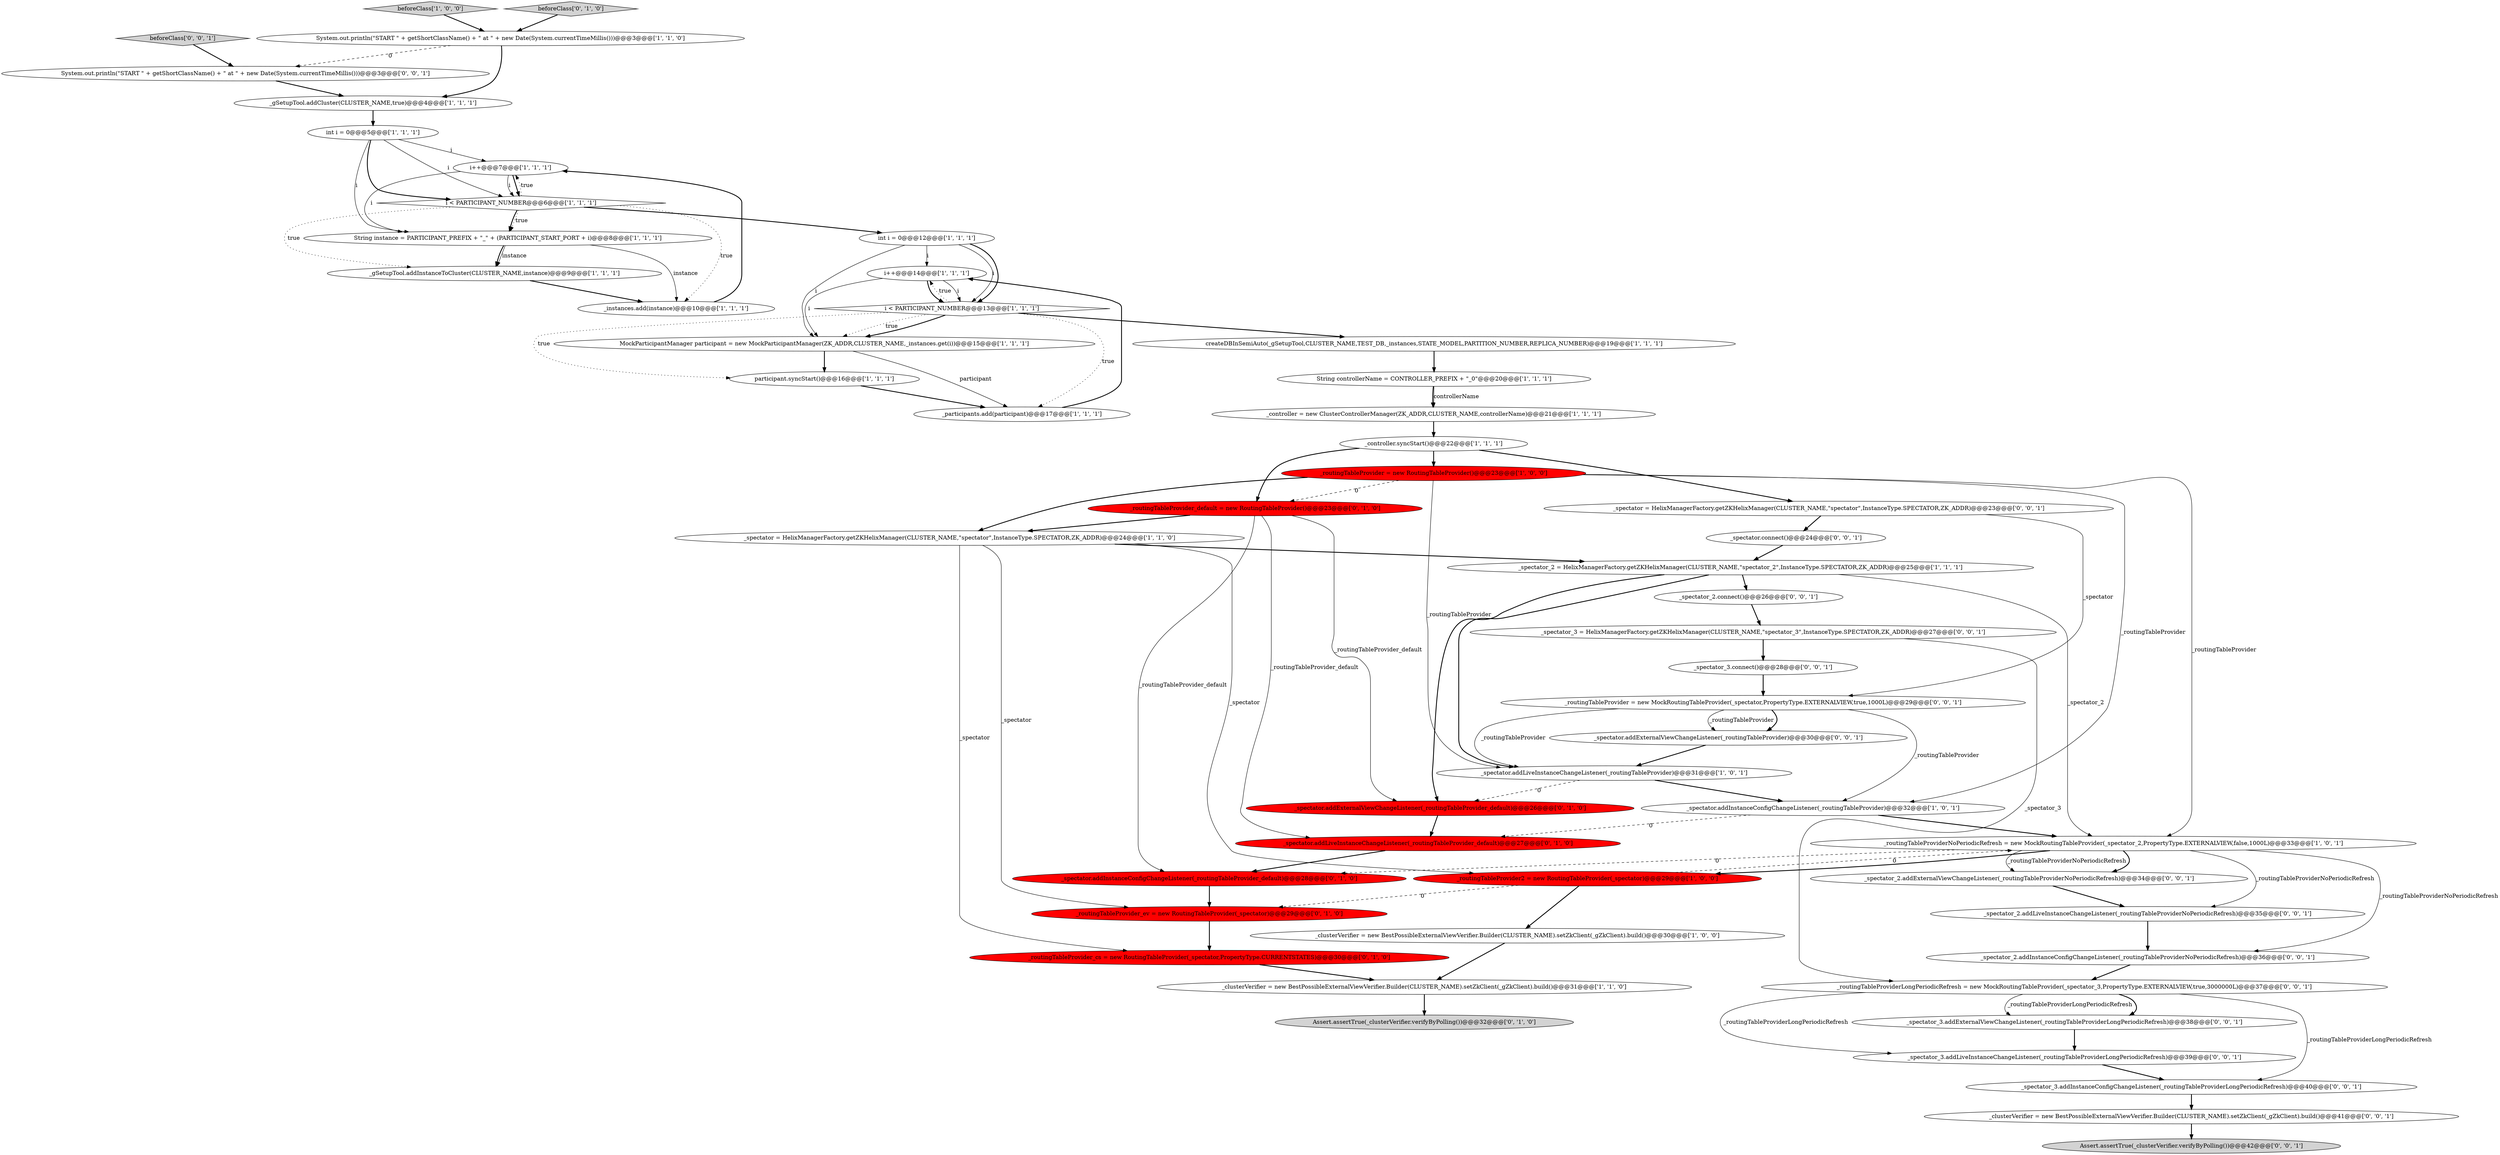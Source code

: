 digraph {
21 [style = filled, label = "_gSetupTool.addCluster(CLUSTER_NAME,true)@@@4@@@['1', '1', '1']", fillcolor = white, shape = ellipse image = "AAA0AAABBB1BBB"];
3 [style = filled, label = "_clusterVerifier = new BestPossibleExternalViewVerifier.Builder(CLUSTER_NAME).setZkClient(_gZkClient).build()@@@30@@@['1', '0', '0']", fillcolor = white, shape = ellipse image = "AAA0AAABBB1BBB"];
25 [style = filled, label = "int i = 0@@@5@@@['1', '1', '1']", fillcolor = white, shape = ellipse image = "AAA0AAABBB1BBB"];
49 [style = filled, label = "_spectator_3 = HelixManagerFactory.getZKHelixManager(CLUSTER_NAME,\"spectator_3\",InstanceType.SPECTATOR,ZK_ADDR)@@@27@@@['0', '0', '1']", fillcolor = white, shape = ellipse image = "AAA0AAABBB3BBB"];
12 [style = filled, label = "_controller = new ClusterControllerManager(ZK_ADDR,CLUSTER_NAME,controllerName)@@@21@@@['1', '1', '1']", fillcolor = white, shape = ellipse image = "AAA0AAABBB1BBB"];
7 [style = filled, label = "_instances.add(instance)@@@10@@@['1', '1', '1']", fillcolor = white, shape = ellipse image = "AAA0AAABBB1BBB"];
38 [style = filled, label = "_spectator.addExternalViewChangeListener(_routingTableProvider)@@@30@@@['0', '0', '1']", fillcolor = white, shape = ellipse image = "AAA0AAABBB3BBB"];
31 [style = filled, label = "_spectator.addInstanceConfigChangeListener(_routingTableProvider_default)@@@28@@@['0', '1', '0']", fillcolor = red, shape = ellipse image = "AAA1AAABBB2BBB"];
10 [style = filled, label = "i++@@@7@@@['1', '1', '1']", fillcolor = white, shape = ellipse image = "AAA0AAABBB1BBB"];
39 [style = filled, label = "_spectator_3.addExternalViewChangeListener(_routingTableProviderLongPeriodicRefresh)@@@38@@@['0', '0', '1']", fillcolor = white, shape = ellipse image = "AAA0AAABBB3BBB"];
18 [style = filled, label = "beforeClass['1', '0', '0']", fillcolor = lightgray, shape = diamond image = "AAA0AAABBB1BBB"];
44 [style = filled, label = "beforeClass['0', '0', '1']", fillcolor = lightgray, shape = diamond image = "AAA0AAABBB3BBB"];
26 [style = filled, label = "i++@@@14@@@['1', '1', '1']", fillcolor = white, shape = ellipse image = "AAA0AAABBB1BBB"];
15 [style = filled, label = "i < PARTICIPANT_NUMBER@@@13@@@['1', '1', '1']", fillcolor = white, shape = diamond image = "AAA0AAABBB1BBB"];
27 [style = filled, label = "_routingTableProvider = new RoutingTableProvider()@@@23@@@['1', '0', '0']", fillcolor = red, shape = ellipse image = "AAA1AAABBB1BBB"];
28 [style = filled, label = "_routingTableProvider_default = new RoutingTableProvider()@@@23@@@['0', '1', '0']", fillcolor = red, shape = ellipse image = "AAA1AAABBB2BBB"];
2 [style = filled, label = "_spectator.addInstanceConfigChangeListener(_routingTableProvider)@@@32@@@['1', '0', '1']", fillcolor = white, shape = ellipse image = "AAA0AAABBB1BBB"];
35 [style = filled, label = "_routingTableProvider_cs = new RoutingTableProvider(_spectator,PropertyType.CURRENTSTATES)@@@30@@@['0', '1', '0']", fillcolor = red, shape = ellipse image = "AAA1AAABBB2BBB"];
14 [style = filled, label = "String instance = PARTICIPANT_PREFIX + \"_\" + (PARTICIPANT_START_PORT + i)@@@8@@@['1', '1', '1']", fillcolor = white, shape = ellipse image = "AAA0AAABBB1BBB"];
6 [style = filled, label = "_routingTableProviderNoPeriodicRefresh = new MockRoutingTableProvider(_spectator_2,PropertyType.EXTERNALVIEW,false,1000L)@@@33@@@['1', '0', '1']", fillcolor = white, shape = ellipse image = "AAA0AAABBB1BBB"];
36 [style = filled, label = "_spectator_3.connect()@@@28@@@['0', '0', '1']", fillcolor = white, shape = ellipse image = "AAA0AAABBB3BBB"];
43 [style = filled, label = "_spectator = HelixManagerFactory.getZKHelixManager(CLUSTER_NAME,\"spectator\",InstanceType.SPECTATOR,ZK_ADDR)@@@23@@@['0', '0', '1']", fillcolor = white, shape = ellipse image = "AAA0AAABBB3BBB"];
46 [style = filled, label = "_spectator_2.connect()@@@26@@@['0', '0', '1']", fillcolor = white, shape = ellipse image = "AAA0AAABBB3BBB"];
53 [style = filled, label = "_spectator_3.addInstanceConfigChangeListener(_routingTableProviderLongPeriodicRefresh)@@@40@@@['0', '0', '1']", fillcolor = white, shape = ellipse image = "AAA0AAABBB3BBB"];
11 [style = filled, label = "_participants.add(participant)@@@17@@@['1', '1', '1']", fillcolor = white, shape = ellipse image = "AAA0AAABBB1BBB"];
33 [style = filled, label = "_spectator.addExternalViewChangeListener(_routingTableProvider_default)@@@26@@@['0', '1', '0']", fillcolor = red, shape = ellipse image = "AAA1AAABBB2BBB"];
4 [style = filled, label = "String controllerName = CONTROLLER_PREFIX + \"_0\"@@@20@@@['1', '1', '1']", fillcolor = white, shape = ellipse image = "AAA0AAABBB1BBB"];
40 [style = filled, label = "Assert.assertTrue(_clusterVerifier.verifyByPolling())@@@42@@@['0', '0', '1']", fillcolor = lightgray, shape = ellipse image = "AAA0AAABBB3BBB"];
8 [style = filled, label = "createDBInSemiAuto(_gSetupTool,CLUSTER_NAME,TEST_DB,_instances,STATE_MODEL,PARTITION_NUMBER,REPLICA_NUMBER)@@@19@@@['1', '1', '1']", fillcolor = white, shape = ellipse image = "AAA0AAABBB1BBB"];
41 [style = filled, label = "_spectator_2.addLiveInstanceChangeListener(_routingTableProviderNoPeriodicRefresh)@@@35@@@['0', '0', '1']", fillcolor = white, shape = ellipse image = "AAA0AAABBB3BBB"];
19 [style = filled, label = "_spectator = HelixManagerFactory.getZKHelixManager(CLUSTER_NAME,\"spectator\",InstanceType.SPECTATOR,ZK_ADDR)@@@24@@@['1', '1', '0']", fillcolor = white, shape = ellipse image = "AAA0AAABBB1BBB"];
23 [style = filled, label = "_spectator_2 = HelixManagerFactory.getZKHelixManager(CLUSTER_NAME,\"spectator_2\",InstanceType.SPECTATOR,ZK_ADDR)@@@25@@@['1', '1', '1']", fillcolor = white, shape = ellipse image = "AAA0AAABBB1BBB"];
37 [style = filled, label = "_routingTableProviderLongPeriodicRefresh = new MockRoutingTableProvider(_spectator_3,PropertyType.EXTERNALVIEW,true,3000000L)@@@37@@@['0', '0', '1']", fillcolor = white, shape = ellipse image = "AAA0AAABBB3BBB"];
30 [style = filled, label = "_spectator.addLiveInstanceChangeListener(_routingTableProvider_default)@@@27@@@['0', '1', '0']", fillcolor = red, shape = ellipse image = "AAA1AAABBB2BBB"];
17 [style = filled, label = "MockParticipantManager participant = new MockParticipantManager(ZK_ADDR,CLUSTER_NAME,_instances.get(i))@@@15@@@['1', '1', '1']", fillcolor = white, shape = ellipse image = "AAA0AAABBB1BBB"];
1 [style = filled, label = "_clusterVerifier = new BestPossibleExternalViewVerifier.Builder(CLUSTER_NAME).setZkClient(_gZkClient).build()@@@31@@@['1', '1', '0']", fillcolor = white, shape = ellipse image = "AAA0AAABBB1BBB"];
16 [style = filled, label = "_spectator.addLiveInstanceChangeListener(_routingTableProvider)@@@31@@@['1', '0', '1']", fillcolor = white, shape = ellipse image = "AAA0AAABBB1BBB"];
52 [style = filled, label = "_spectator_3.addLiveInstanceChangeListener(_routingTableProviderLongPeriodicRefresh)@@@39@@@['0', '0', '1']", fillcolor = white, shape = ellipse image = "AAA0AAABBB3BBB"];
42 [style = filled, label = "_clusterVerifier = new BestPossibleExternalViewVerifier.Builder(CLUSTER_NAME).setZkClient(_gZkClient).build()@@@41@@@['0', '0', '1']", fillcolor = white, shape = ellipse image = "AAA0AAABBB3BBB"];
50 [style = filled, label = "System.out.println(\"START \" + getShortClassName() + \" at \" + new Date(System.currentTimeMillis()))@@@3@@@['0', '0', '1']", fillcolor = white, shape = ellipse image = "AAA0AAABBB3BBB"];
9 [style = filled, label = "_controller.syncStart()@@@22@@@['1', '1', '1']", fillcolor = white, shape = ellipse image = "AAA0AAABBB1BBB"];
51 [style = filled, label = "_spectator.connect()@@@24@@@['0', '0', '1']", fillcolor = white, shape = ellipse image = "AAA0AAABBB3BBB"];
32 [style = filled, label = "Assert.assertTrue(_clusterVerifier.verifyByPolling())@@@32@@@['0', '1', '0']", fillcolor = lightgray, shape = ellipse image = "AAA0AAABBB2BBB"];
20 [style = filled, label = "System.out.println(\"START \" + getShortClassName() + \" at \" + new Date(System.currentTimeMillis()))@@@3@@@['1', '1', '0']", fillcolor = white, shape = ellipse image = "AAA0AAABBB1BBB"];
29 [style = filled, label = "_routingTableProvider_ev = new RoutingTableProvider(_spectator)@@@29@@@['0', '1', '0']", fillcolor = red, shape = ellipse image = "AAA1AAABBB2BBB"];
34 [style = filled, label = "beforeClass['0', '1', '0']", fillcolor = lightgray, shape = diamond image = "AAA0AAABBB2BBB"];
45 [style = filled, label = "_routingTableProvider = new MockRoutingTableProvider(_spectator,PropertyType.EXTERNALVIEW,true,1000L)@@@29@@@['0', '0', '1']", fillcolor = white, shape = ellipse image = "AAA0AAABBB3BBB"];
22 [style = filled, label = "i < PARTICIPANT_NUMBER@@@6@@@['1', '1', '1']", fillcolor = white, shape = diamond image = "AAA0AAABBB1BBB"];
0 [style = filled, label = "_gSetupTool.addInstanceToCluster(CLUSTER_NAME,instance)@@@9@@@['1', '1', '1']", fillcolor = white, shape = ellipse image = "AAA0AAABBB1BBB"];
13 [style = filled, label = "int i = 0@@@12@@@['1', '1', '1']", fillcolor = white, shape = ellipse image = "AAA0AAABBB1BBB"];
47 [style = filled, label = "_spectator_2.addInstanceConfigChangeListener(_routingTableProviderNoPeriodicRefresh)@@@36@@@['0', '0', '1']", fillcolor = white, shape = ellipse image = "AAA0AAABBB3BBB"];
5 [style = filled, label = "participant.syncStart()@@@16@@@['1', '1', '1']", fillcolor = white, shape = ellipse image = "AAA0AAABBB1BBB"];
24 [style = filled, label = "_routingTableProvider2 = new RoutingTableProvider(_spectator)@@@29@@@['1', '0', '0']", fillcolor = red, shape = ellipse image = "AAA1AAABBB1BBB"];
48 [style = filled, label = "_spectator_2.addExternalViewChangeListener(_routingTableProviderNoPeriodicRefresh)@@@34@@@['0', '0', '1']", fillcolor = white, shape = ellipse image = "AAA0AAABBB3BBB"];
34->20 [style = bold, label=""];
25->22 [style = bold, label=""];
13->26 [style = solid, label="i"];
2->6 [style = bold, label=""];
37->53 [style = solid, label="_routingTableProviderLongPeriodicRefresh"];
4->12 [style = solid, label="controllerName"];
47->37 [style = bold, label=""];
9->43 [style = bold, label=""];
12->9 [style = bold, label=""];
45->2 [style = solid, label="_routingTableProvider"];
26->15 [style = solid, label="i"];
22->14 [style = dotted, label="true"];
28->30 [style = solid, label="_routingTableProvider_default"];
23->6 [style = solid, label="_spectator_2"];
15->17 [style = bold, label=""];
23->33 [style = bold, label=""];
14->7 [style = solid, label="instance"];
43->45 [style = solid, label="_spectator"];
45->38 [style = bold, label=""];
26->15 [style = bold, label=""];
26->17 [style = solid, label="i"];
27->19 [style = bold, label=""];
16->33 [style = dashed, label="0"];
8->4 [style = bold, label=""];
28->33 [style = solid, label="_routingTableProvider_default"];
22->13 [style = bold, label=""];
49->36 [style = bold, label=""];
15->26 [style = dotted, label="true"];
17->5 [style = bold, label=""];
48->41 [style = bold, label=""];
51->23 [style = bold, label=""];
22->0 [style = dotted, label="true"];
43->51 [style = bold, label=""];
22->7 [style = dotted, label="true"];
31->29 [style = bold, label=""];
44->50 [style = bold, label=""];
6->41 [style = solid, label="_routingTableProviderNoPeriodicRefresh"];
6->31 [style = dashed, label="0"];
21->25 [style = bold, label=""];
27->16 [style = solid, label="_routingTableProvider"];
2->30 [style = dashed, label="0"];
42->40 [style = bold, label=""];
25->14 [style = solid, label="i"];
24->6 [style = dashed, label="0"];
0->7 [style = bold, label=""];
15->17 [style = dotted, label="true"];
19->29 [style = solid, label="_spectator"];
18->20 [style = bold, label=""];
39->52 [style = bold, label=""];
13->15 [style = solid, label="i"];
10->22 [style = solid, label="i"];
28->19 [style = bold, label=""];
33->30 [style = bold, label=""];
1->32 [style = bold, label=""];
5->11 [style = bold, label=""];
13->15 [style = bold, label=""];
29->35 [style = bold, label=""];
22->14 [style = bold, label=""];
10->14 [style = solid, label="i"];
19->24 [style = solid, label="_spectator"];
24->3 [style = bold, label=""];
37->52 [style = solid, label="_routingTableProviderLongPeriodicRefresh"];
27->6 [style = solid, label="_routingTableProvider"];
6->48 [style = bold, label=""];
11->26 [style = bold, label=""];
15->5 [style = dotted, label="true"];
3->1 [style = bold, label=""];
38->16 [style = bold, label=""];
53->42 [style = bold, label=""];
6->24 [style = bold, label=""];
6->47 [style = solid, label="_routingTableProviderNoPeriodicRefresh"];
45->16 [style = solid, label="_routingTableProvider"];
9->27 [style = bold, label=""];
9->28 [style = bold, label=""];
14->0 [style = solid, label="instance"];
35->1 [style = bold, label=""];
30->31 [style = bold, label=""];
15->11 [style = dotted, label="true"];
4->12 [style = bold, label=""];
45->38 [style = solid, label="_routingTableProvider"];
25->10 [style = solid, label="i"];
41->47 [style = bold, label=""];
49->37 [style = solid, label="_spectator_3"];
15->8 [style = bold, label=""];
37->39 [style = bold, label=""];
10->22 [style = bold, label=""];
23->16 [style = bold, label=""];
22->10 [style = dotted, label="true"];
13->17 [style = solid, label="i"];
6->48 [style = solid, label="_routingTableProviderNoPeriodicRefresh"];
52->53 [style = bold, label=""];
27->2 [style = solid, label="_routingTableProvider"];
7->10 [style = bold, label=""];
19->35 [style = solid, label="_spectator"];
37->39 [style = solid, label="_routingTableProviderLongPeriodicRefresh"];
28->31 [style = solid, label="_routingTableProvider_default"];
46->49 [style = bold, label=""];
23->46 [style = bold, label=""];
24->29 [style = dashed, label="0"];
17->11 [style = solid, label="participant"];
16->2 [style = bold, label=""];
20->21 [style = bold, label=""];
20->50 [style = dashed, label="0"];
14->0 [style = bold, label=""];
19->23 [style = bold, label=""];
27->28 [style = dashed, label="0"];
36->45 [style = bold, label=""];
50->21 [style = bold, label=""];
25->22 [style = solid, label="i"];
}
